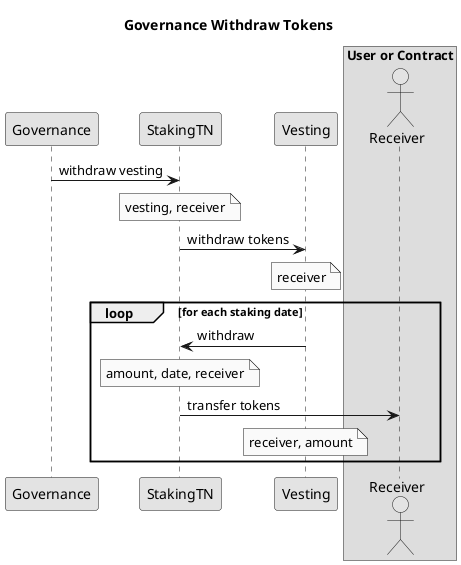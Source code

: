 @startuml
title Governance Withdraw Tokens

skinparam monochrome true

' Participants:

participant "Governance" as G

participant "StakingTN" as S

participant "Vesting" as V

box "User or Contract"
actor "Receiver" as U
end box

G->S: withdraw vesting
note over S
    vesting, receiver
end note

S->V: withdraw tokens
note over V
    receiver
end note

loop for each staking date
    V->S: withdraw
    note over S
        amount, date, receiver
    end note
    S->U: transfer tokens
    note over V
        receiver, amount
    end note
end

@enduml
